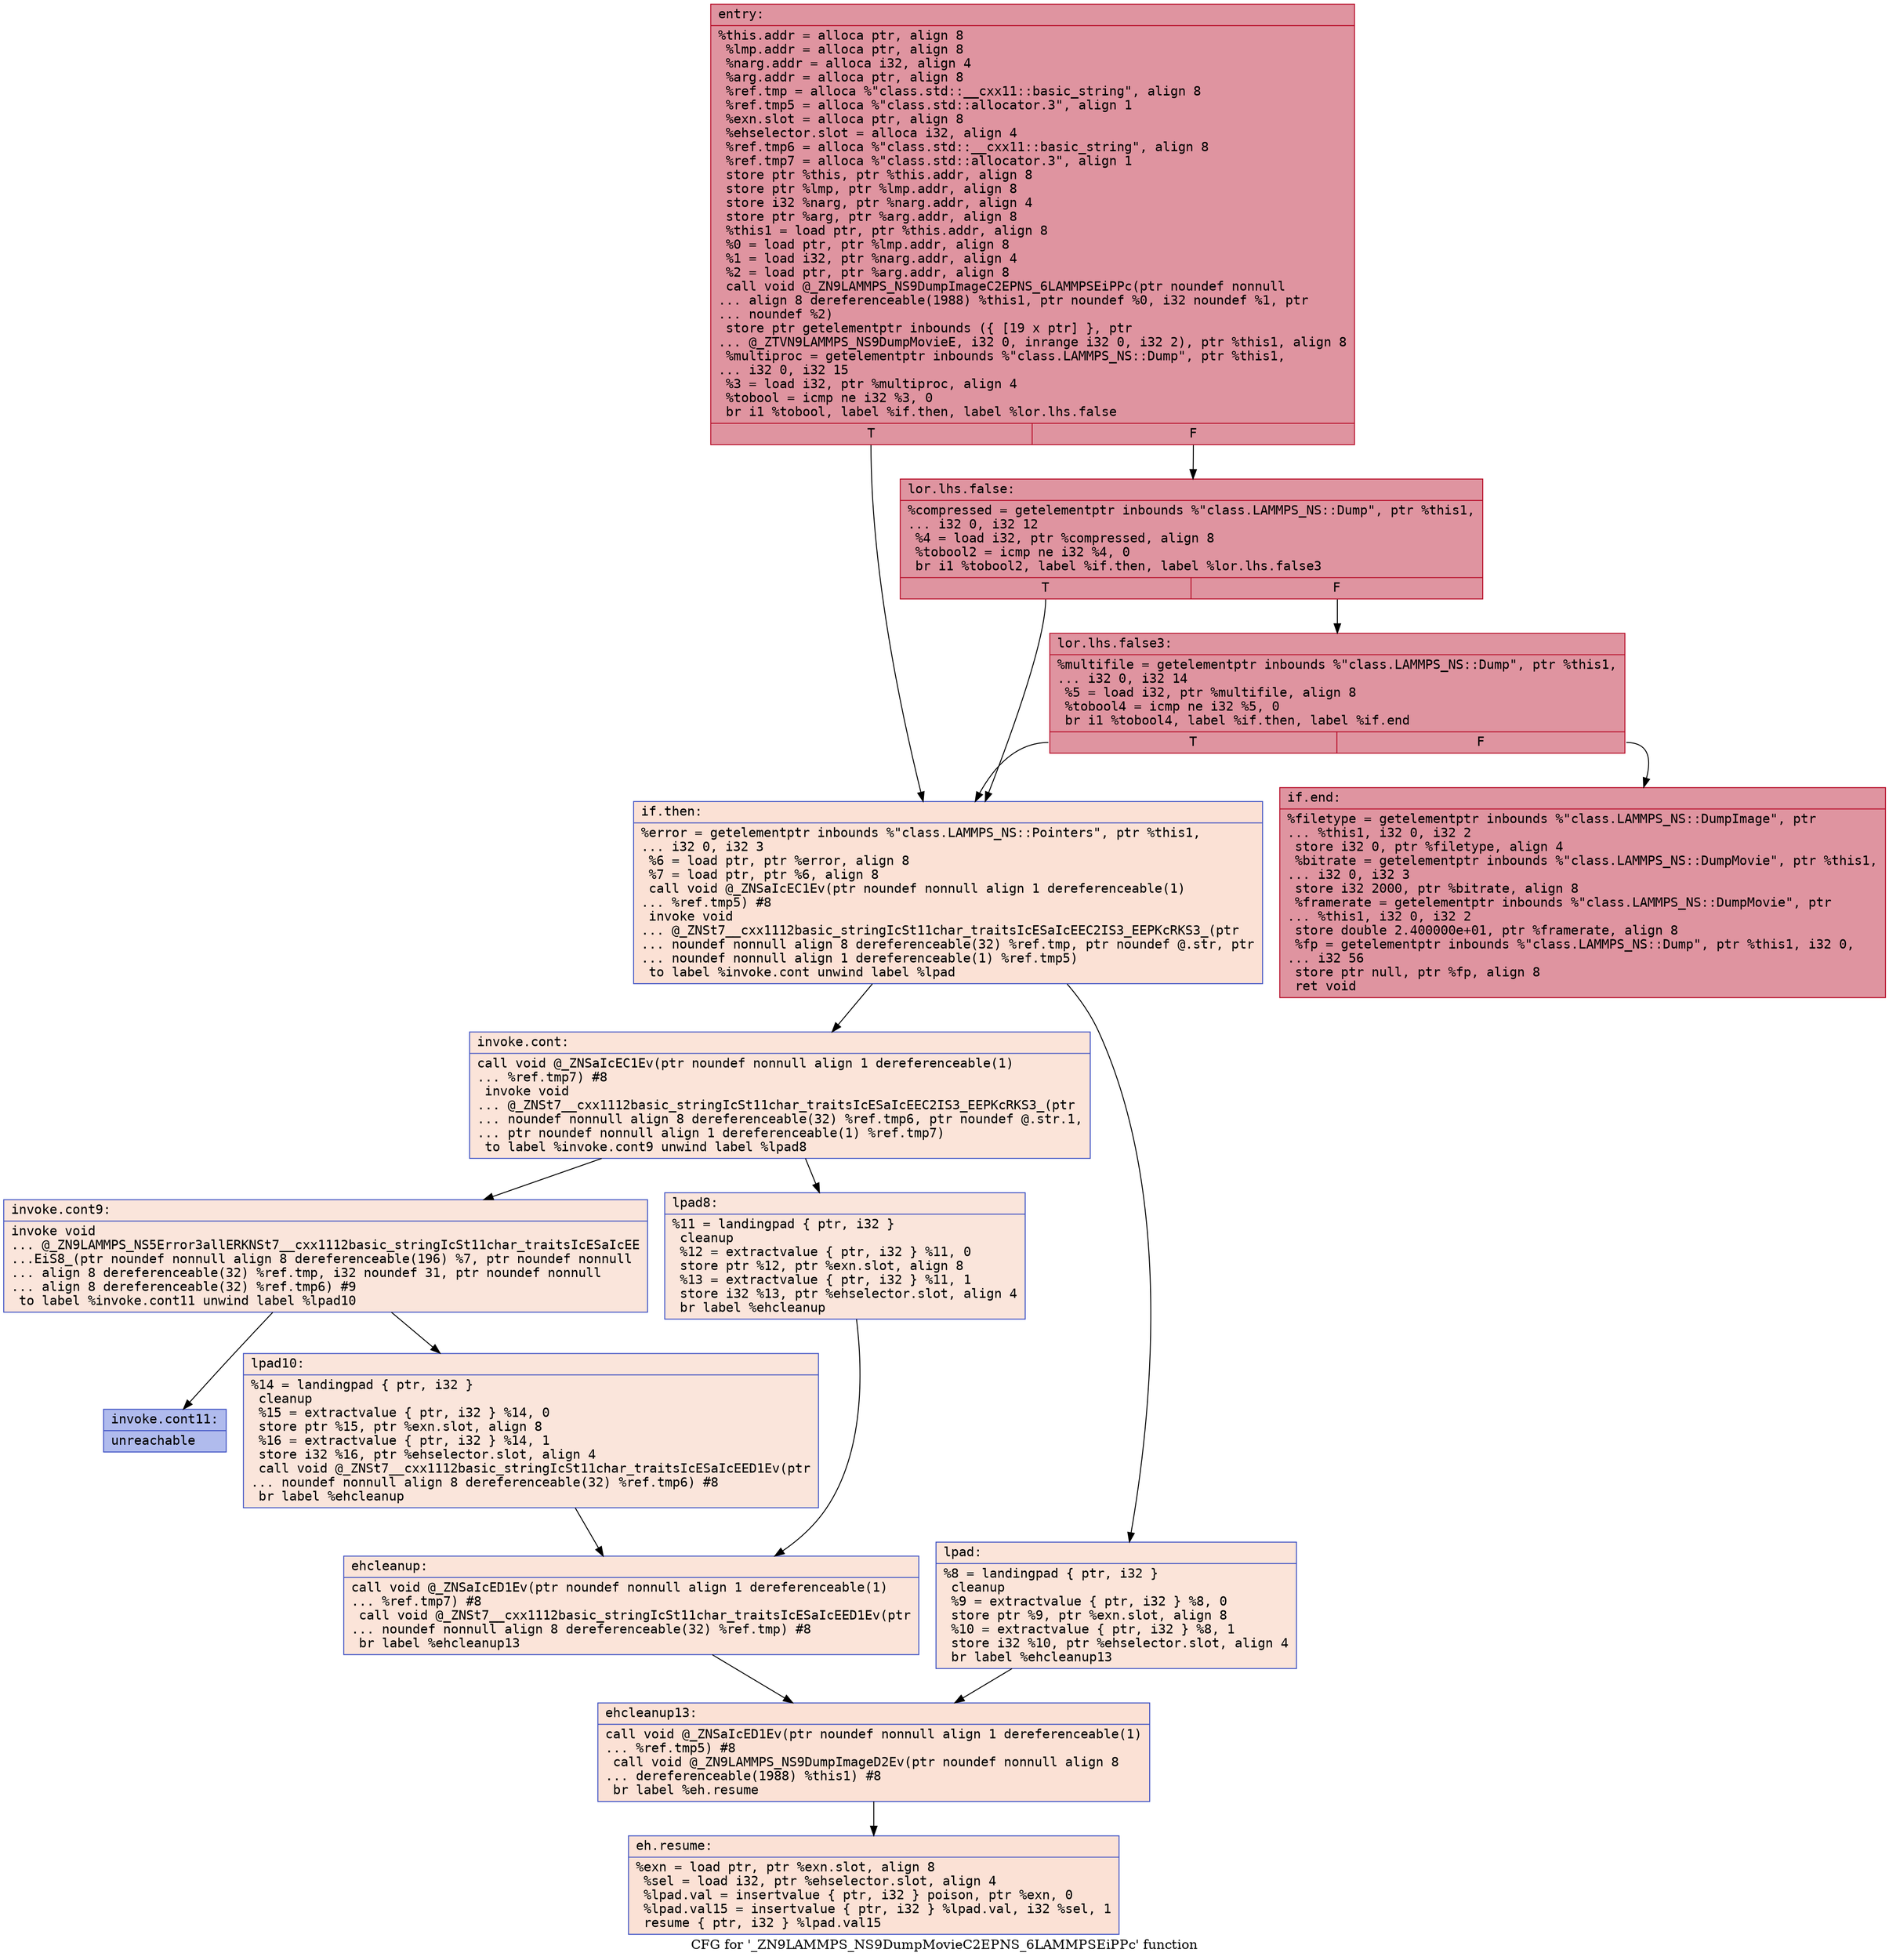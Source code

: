 digraph "CFG for '_ZN9LAMMPS_NS9DumpMovieC2EPNS_6LAMMPSEiPPc' function" {
	label="CFG for '_ZN9LAMMPS_NS9DumpMovieC2EPNS_6LAMMPSEiPPc' function";

	Node0x55651ed2e2e0 [shape=record,color="#b70d28ff", style=filled, fillcolor="#b70d2870" fontname="Courier",label="{entry:\l|  %this.addr = alloca ptr, align 8\l  %lmp.addr = alloca ptr, align 8\l  %narg.addr = alloca i32, align 4\l  %arg.addr = alloca ptr, align 8\l  %ref.tmp = alloca %\"class.std::__cxx11::basic_string\", align 8\l  %ref.tmp5 = alloca %\"class.std::allocator.3\", align 1\l  %exn.slot = alloca ptr, align 8\l  %ehselector.slot = alloca i32, align 4\l  %ref.tmp6 = alloca %\"class.std::__cxx11::basic_string\", align 8\l  %ref.tmp7 = alloca %\"class.std::allocator.3\", align 1\l  store ptr %this, ptr %this.addr, align 8\l  store ptr %lmp, ptr %lmp.addr, align 8\l  store i32 %narg, ptr %narg.addr, align 4\l  store ptr %arg, ptr %arg.addr, align 8\l  %this1 = load ptr, ptr %this.addr, align 8\l  %0 = load ptr, ptr %lmp.addr, align 8\l  %1 = load i32, ptr %narg.addr, align 4\l  %2 = load ptr, ptr %arg.addr, align 8\l  call void @_ZN9LAMMPS_NS9DumpImageC2EPNS_6LAMMPSEiPPc(ptr noundef nonnull\l... align 8 dereferenceable(1988) %this1, ptr noundef %0, i32 noundef %1, ptr\l... noundef %2)\l  store ptr getelementptr inbounds (\{ [19 x ptr] \}, ptr\l... @_ZTVN9LAMMPS_NS9DumpMovieE, i32 0, inrange i32 0, i32 2), ptr %this1, align 8\l  %multiproc = getelementptr inbounds %\"class.LAMMPS_NS::Dump\", ptr %this1,\l... i32 0, i32 15\l  %3 = load i32, ptr %multiproc, align 4\l  %tobool = icmp ne i32 %3, 0\l  br i1 %tobool, label %if.then, label %lor.lhs.false\l|{<s0>T|<s1>F}}"];
	Node0x55651ed2e2e0:s0 -> Node0x55651ed30480[tooltip="entry -> if.then\nProbability 0.00%" ];
	Node0x55651ed2e2e0:s1 -> Node0x55651ed30530[tooltip="entry -> lor.lhs.false\nProbability 100.00%" ];
	Node0x55651ed30530 [shape=record,color="#b70d28ff", style=filled, fillcolor="#b70d2870" fontname="Courier",label="{lor.lhs.false:\l|  %compressed = getelementptr inbounds %\"class.LAMMPS_NS::Dump\", ptr %this1,\l... i32 0, i32 12\l  %4 = load i32, ptr %compressed, align 8\l  %tobool2 = icmp ne i32 %4, 0\l  br i1 %tobool2, label %if.then, label %lor.lhs.false3\l|{<s0>T|<s1>F}}"];
	Node0x55651ed30530:s0 -> Node0x55651ed30480[tooltip="lor.lhs.false -> if.then\nProbability 0.00%" ];
	Node0x55651ed30530:s1 -> Node0x55651ed30910[tooltip="lor.lhs.false -> lor.lhs.false3\nProbability 100.00%" ];
	Node0x55651ed30910 [shape=record,color="#b70d28ff", style=filled, fillcolor="#b70d2870" fontname="Courier",label="{lor.lhs.false3:\l|  %multifile = getelementptr inbounds %\"class.LAMMPS_NS::Dump\", ptr %this1,\l... i32 0, i32 14\l  %5 = load i32, ptr %multifile, align 8\l  %tobool4 = icmp ne i32 %5, 0\l  br i1 %tobool4, label %if.then, label %if.end\l|{<s0>T|<s1>F}}"];
	Node0x55651ed30910:s0 -> Node0x55651ed30480[tooltip="lor.lhs.false3 -> if.then\nProbability 0.00%" ];
	Node0x55651ed30910:s1 -> Node0x55651ed30fb0[tooltip="lor.lhs.false3 -> if.end\nProbability 100.00%" ];
	Node0x55651ed30480 [shape=record,color="#3d50c3ff", style=filled, fillcolor="#f7bca170" fontname="Courier",label="{if.then:\l|  %error = getelementptr inbounds %\"class.LAMMPS_NS::Pointers\", ptr %this1,\l... i32 0, i32 3\l  %6 = load ptr, ptr %error, align 8\l  %7 = load ptr, ptr %6, align 8\l  call void @_ZNSaIcEC1Ev(ptr noundef nonnull align 1 dereferenceable(1)\l... %ref.tmp5) #8\l  invoke void\l... @_ZNSt7__cxx1112basic_stringIcSt11char_traitsIcESaIcEEC2IS3_EEPKcRKS3_(ptr\l... noundef nonnull align 8 dereferenceable(32) %ref.tmp, ptr noundef @.str, ptr\l... noundef nonnull align 1 dereferenceable(1) %ref.tmp5)\l          to label %invoke.cont unwind label %lpad\l}"];
	Node0x55651ed30480 -> Node0x55651ed315a0[tooltip="if.then -> invoke.cont\nProbability 50.00%" ];
	Node0x55651ed30480 -> Node0x55651ed31680[tooltip="if.then -> lpad\nProbability 50.00%" ];
	Node0x55651ed315a0 [shape=record,color="#3d50c3ff", style=filled, fillcolor="#f5c1a970" fontname="Courier",label="{invoke.cont:\l|  call void @_ZNSaIcEC1Ev(ptr noundef nonnull align 1 dereferenceable(1)\l... %ref.tmp7) #8\l  invoke void\l... @_ZNSt7__cxx1112basic_stringIcSt11char_traitsIcESaIcEEC2IS3_EEPKcRKS3_(ptr\l... noundef nonnull align 8 dereferenceable(32) %ref.tmp6, ptr noundef @.str.1,\l... ptr noundef nonnull align 1 dereferenceable(1) %ref.tmp7)\l          to label %invoke.cont9 unwind label %lpad8\l}"];
	Node0x55651ed315a0 -> Node0x55651ed31b30[tooltip="invoke.cont -> invoke.cont9\nProbability 50.00%" ];
	Node0x55651ed315a0 -> Node0x55651ed31b80[tooltip="invoke.cont -> lpad8\nProbability 50.00%" ];
	Node0x55651ed31b30 [shape=record,color="#3d50c3ff", style=filled, fillcolor="#f4c5ad70" fontname="Courier",label="{invoke.cont9:\l|  invoke void\l... @_ZN9LAMMPS_NS5Error3allERKNSt7__cxx1112basic_stringIcSt11char_traitsIcESaIcEE\l...EiS8_(ptr noundef nonnull align 8 dereferenceable(196) %7, ptr noundef nonnull\l... align 8 dereferenceable(32) %ref.tmp, i32 noundef 31, ptr noundef nonnull\l... align 8 dereferenceable(32) %ref.tmp6) #9\l          to label %invoke.cont11 unwind label %lpad10\l}"];
	Node0x55651ed31b30 -> Node0x55651ed31ae0[tooltip="invoke.cont9 -> invoke.cont11\nProbability 0.00%" ];
	Node0x55651ed31b30 -> Node0x55651ed32710[tooltip="invoke.cont9 -> lpad10\nProbability 100.00%" ];
	Node0x55651ed31ae0 [shape=record,color="#3d50c3ff", style=filled, fillcolor="#4c66d670" fontname="Courier",label="{invoke.cont11:\l|  unreachable\l}"];
	Node0x55651ed31680 [shape=record,color="#3d50c3ff", style=filled, fillcolor="#f5c1a970" fontname="Courier",label="{lpad:\l|  %8 = landingpad \{ ptr, i32 \}\l          cleanup\l  %9 = extractvalue \{ ptr, i32 \} %8, 0\l  store ptr %9, ptr %exn.slot, align 8\l  %10 = extractvalue \{ ptr, i32 \} %8, 1\l  store i32 %10, ptr %ehselector.slot, align 4\l  br label %ehcleanup13\l}"];
	Node0x55651ed31680 -> Node0x55651ed32db0[tooltip="lpad -> ehcleanup13\nProbability 100.00%" ];
	Node0x55651ed31b80 [shape=record,color="#3d50c3ff", style=filled, fillcolor="#f4c5ad70" fontname="Courier",label="{lpad8:\l|  %11 = landingpad \{ ptr, i32 \}\l          cleanup\l  %12 = extractvalue \{ ptr, i32 \} %11, 0\l  store ptr %12, ptr %exn.slot, align 8\l  %13 = extractvalue \{ ptr, i32 \} %11, 1\l  store i32 %13, ptr %ehselector.slot, align 4\l  br label %ehcleanup\l}"];
	Node0x55651ed31b80 -> Node0x55651ed33100[tooltip="lpad8 -> ehcleanup\nProbability 100.00%" ];
	Node0x55651ed32710 [shape=record,color="#3d50c3ff", style=filled, fillcolor="#f4c5ad70" fontname="Courier",label="{lpad10:\l|  %14 = landingpad \{ ptr, i32 \}\l          cleanup\l  %15 = extractvalue \{ ptr, i32 \} %14, 0\l  store ptr %15, ptr %exn.slot, align 8\l  %16 = extractvalue \{ ptr, i32 \} %14, 1\l  store i32 %16, ptr %ehselector.slot, align 4\l  call void @_ZNSt7__cxx1112basic_stringIcSt11char_traitsIcESaIcEED1Ev(ptr\l... noundef nonnull align 8 dereferenceable(32) %ref.tmp6) #8\l  br label %ehcleanup\l}"];
	Node0x55651ed32710 -> Node0x55651ed33100[tooltip="lpad10 -> ehcleanup\nProbability 100.00%" ];
	Node0x55651ed33100 [shape=record,color="#3d50c3ff", style=filled, fillcolor="#f5c1a970" fontname="Courier",label="{ehcleanup:\l|  call void @_ZNSaIcED1Ev(ptr noundef nonnull align 1 dereferenceable(1)\l... %ref.tmp7) #8\l  call void @_ZNSt7__cxx1112basic_stringIcSt11char_traitsIcESaIcEED1Ev(ptr\l... noundef nonnull align 8 dereferenceable(32) %ref.tmp) #8\l  br label %ehcleanup13\l}"];
	Node0x55651ed33100 -> Node0x55651ed32db0[tooltip="ehcleanup -> ehcleanup13\nProbability 100.00%" ];
	Node0x55651ed32db0 [shape=record,color="#3d50c3ff", style=filled, fillcolor="#f7bca170" fontname="Courier",label="{ehcleanup13:\l|  call void @_ZNSaIcED1Ev(ptr noundef nonnull align 1 dereferenceable(1)\l... %ref.tmp5) #8\l  call void @_ZN9LAMMPS_NS9DumpImageD2Ev(ptr noundef nonnull align 8\l... dereferenceable(1988) %this1) #8\l  br label %eh.resume\l}"];
	Node0x55651ed32db0 -> Node0x55651ed33d20[tooltip="ehcleanup13 -> eh.resume\nProbability 100.00%" ];
	Node0x55651ed30fb0 [shape=record,color="#b70d28ff", style=filled, fillcolor="#b70d2870" fontname="Courier",label="{if.end:\l|  %filetype = getelementptr inbounds %\"class.LAMMPS_NS::DumpImage\", ptr\l... %this1, i32 0, i32 2\l  store i32 0, ptr %filetype, align 4\l  %bitrate = getelementptr inbounds %\"class.LAMMPS_NS::DumpMovie\", ptr %this1,\l... i32 0, i32 3\l  store i32 2000, ptr %bitrate, align 8\l  %framerate = getelementptr inbounds %\"class.LAMMPS_NS::DumpMovie\", ptr\l... %this1, i32 0, i32 2\l  store double 2.400000e+01, ptr %framerate, align 8\l  %fp = getelementptr inbounds %\"class.LAMMPS_NS::Dump\", ptr %this1, i32 0,\l... i32 56\l  store ptr null, ptr %fp, align 8\l  ret void\l}"];
	Node0x55651ed33d20 [shape=record,color="#3d50c3ff", style=filled, fillcolor="#f7bca170" fontname="Courier",label="{eh.resume:\l|  %exn = load ptr, ptr %exn.slot, align 8\l  %sel = load i32, ptr %ehselector.slot, align 4\l  %lpad.val = insertvalue \{ ptr, i32 \} poison, ptr %exn, 0\l  %lpad.val15 = insertvalue \{ ptr, i32 \} %lpad.val, i32 %sel, 1\l  resume \{ ptr, i32 \} %lpad.val15\l}"];
}
